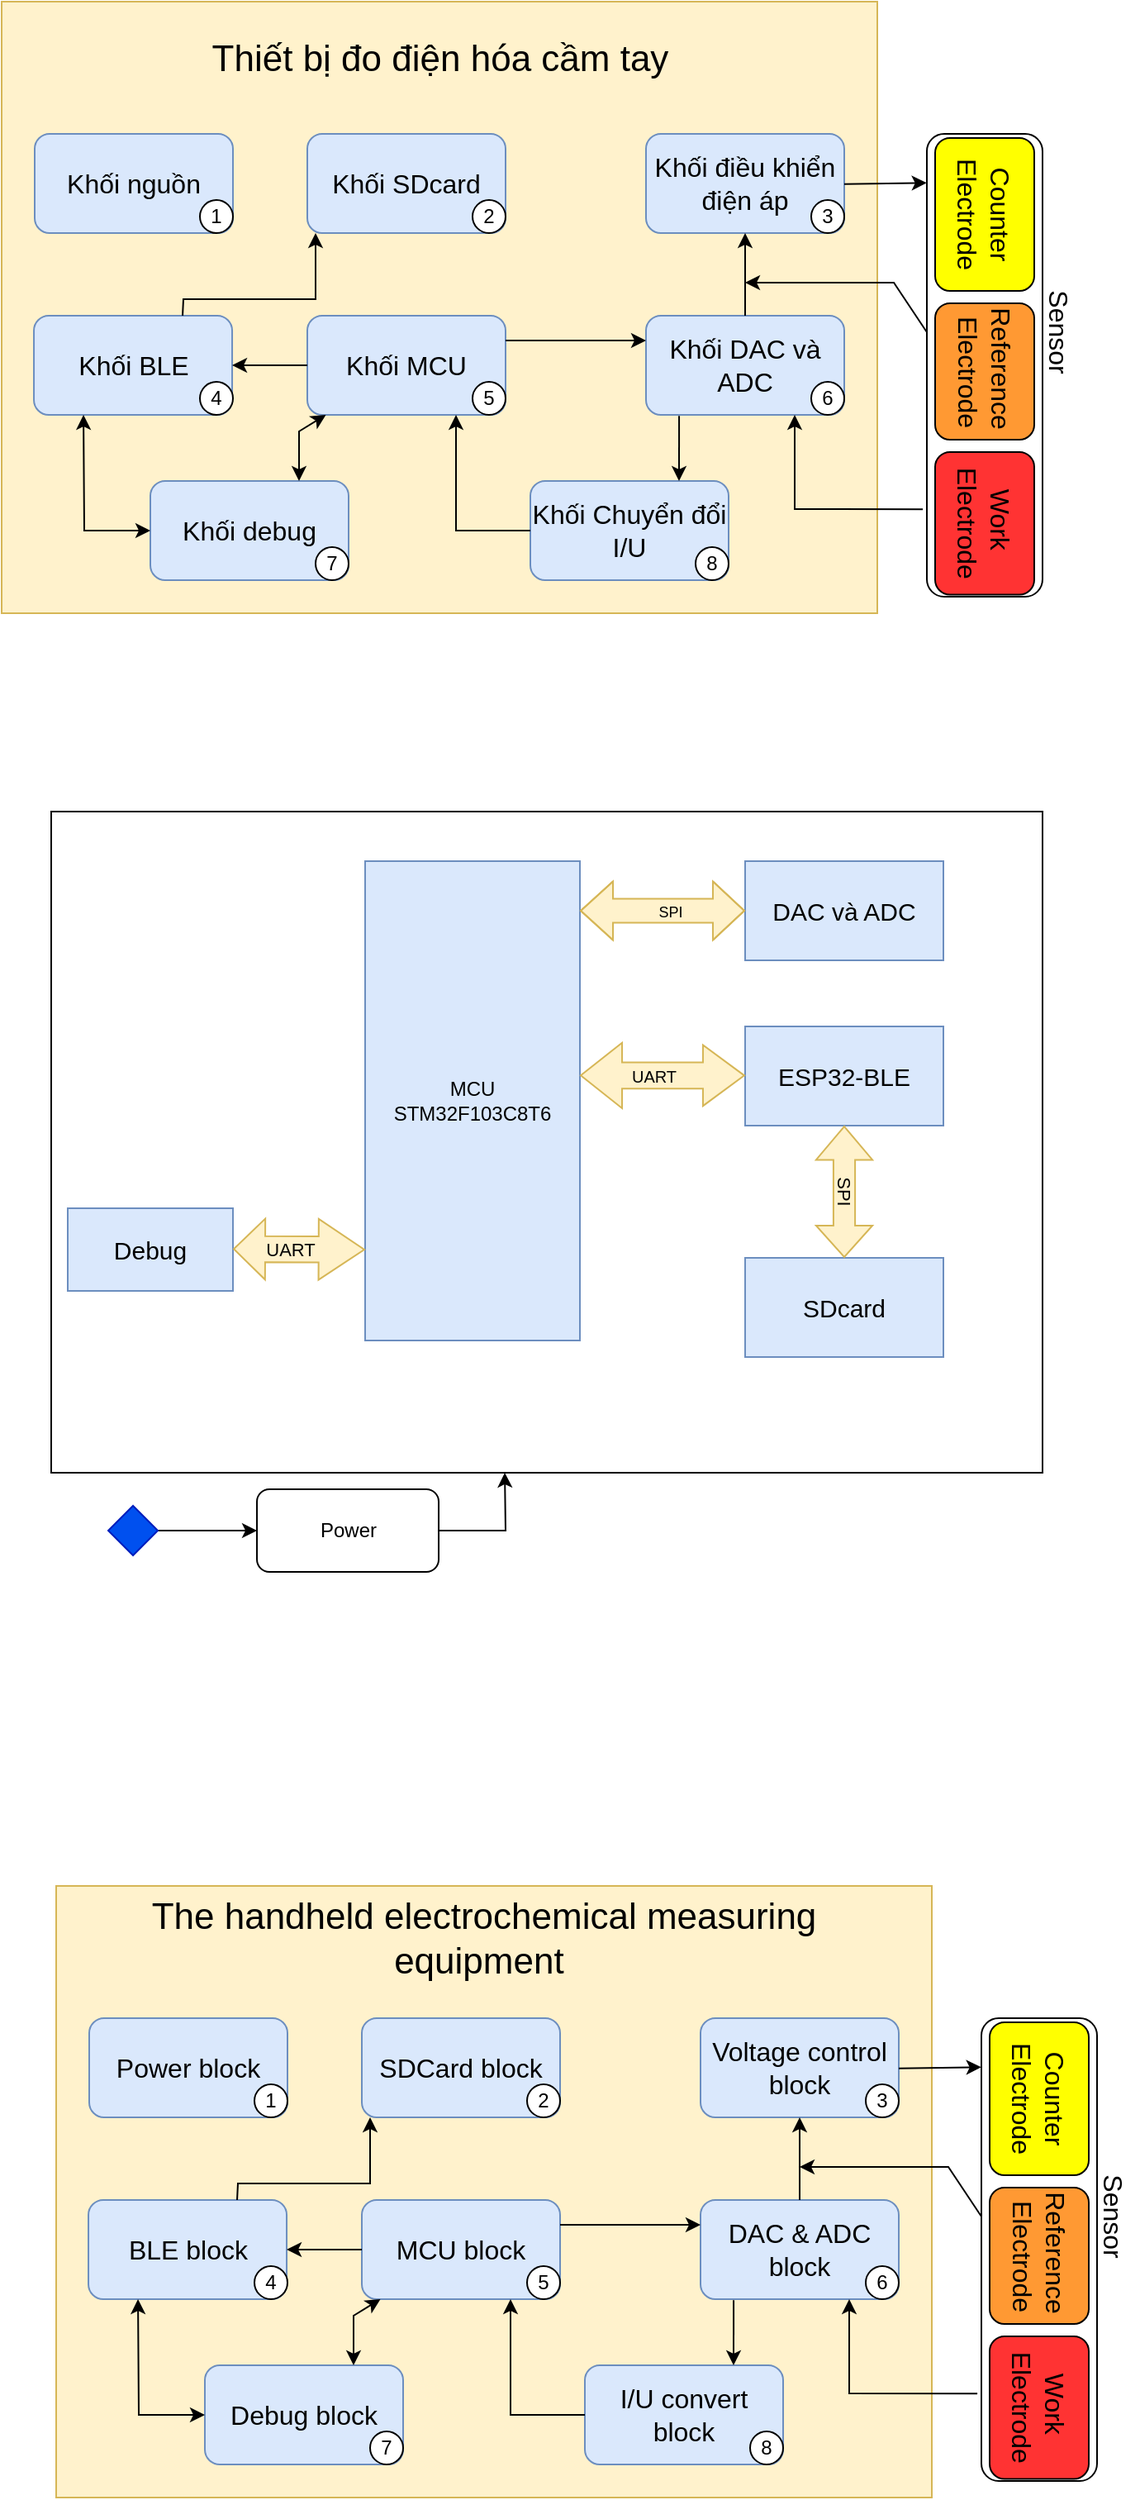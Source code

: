 <mxfile version="24.7.17">
  <diagram name="Trang-1" id="jlrSxRIfaFYinMx3E_z8">
    <mxGraphModel dx="1213" dy="627" grid="0" gridSize="10" guides="1" tooltips="1" connect="1" arrows="1" fold="1" page="1" pageScale="1" pageWidth="3300" pageHeight="4681" math="0" shadow="0">
      <root>
        <mxCell id="0" />
        <mxCell id="1" parent="0" />
        <mxCell id="ZDztYGWsGTLhu8t09ttq-1" value="" style="rounded=0;whiteSpace=wrap;html=1;fillColor=#fff2cc;strokeColor=#d6b656;" parent="1" vertex="1">
          <mxGeometry x="160" y="50" width="530" height="370" as="geometry" />
        </mxCell>
        <mxCell id="ZDztYGWsGTLhu8t09ttq-2" value="&lt;font style=&quot;font-size: 16px;&quot;&gt;Khối nguồn&lt;/font&gt;" style="rounded=1;whiteSpace=wrap;html=1;fillColor=#dae8fc;strokeColor=#6c8ebf;" parent="1" vertex="1">
          <mxGeometry x="180" y="130" width="120" height="60" as="geometry" />
        </mxCell>
        <mxCell id="ZDztYGWsGTLhu8t09ttq-5" value="&lt;font style=&quot;font-size: 16px;&quot;&gt;Khối BLE&lt;/font&gt;" style="rounded=1;whiteSpace=wrap;html=1;fillColor=#dae8fc;strokeColor=#6c8ebf;" parent="1" vertex="1">
          <mxGeometry x="179.52" y="240" width="120" height="60" as="geometry" />
        </mxCell>
        <mxCell id="ZDztYGWsGTLhu8t09ttq-6" value="&lt;font style=&quot;font-size: 16px;&quot;&gt;Khối SDcard&lt;/font&gt;" style="rounded=1;whiteSpace=wrap;html=1;fillColor=#dae8fc;strokeColor=#6c8ebf;" parent="1" vertex="1">
          <mxGeometry x="345" y="130" width="120" height="60" as="geometry" />
        </mxCell>
        <mxCell id="ZDztYGWsGTLhu8t09ttq-7" value="&lt;span style=&quot;font-size: 16px;&quot;&gt;Khối Chuyển đổi I/U&lt;/span&gt;" style="rounded=1;whiteSpace=wrap;html=1;fillColor=#dae8fc;strokeColor=#6c8ebf;" parent="1" vertex="1">
          <mxGeometry x="480" y="340" width="120" height="60" as="geometry" />
        </mxCell>
        <mxCell id="ZDztYGWsGTLhu8t09ttq-8" value="&lt;font style=&quot;font-size: 16px;&quot;&gt;Khối MCU&lt;/font&gt;" style="rounded=1;whiteSpace=wrap;html=1;fillColor=#dae8fc;strokeColor=#6c8ebf;" parent="1" vertex="1">
          <mxGeometry x="345" y="240" width="120" height="60" as="geometry" />
        </mxCell>
        <mxCell id="ZDztYGWsGTLhu8t09ttq-9" value="&lt;font style=&quot;font-size: 16px;&quot;&gt;Khối DAC và ADC&lt;/font&gt;" style="rounded=1;whiteSpace=wrap;html=1;fillColor=#dae8fc;strokeColor=#6c8ebf;" parent="1" vertex="1">
          <mxGeometry x="550" y="240" width="120" height="60" as="geometry" />
        </mxCell>
        <mxCell id="ZDztYGWsGTLhu8t09ttq-10" value="&lt;font style=&quot;font-size: 16px;&quot;&gt;Khối điều khiển điện áp&lt;/font&gt;" style="rounded=1;whiteSpace=wrap;html=1;fillColor=#dae8fc;strokeColor=#6c8ebf;" parent="1" vertex="1">
          <mxGeometry x="550" y="130" width="120" height="60" as="geometry" />
        </mxCell>
        <mxCell id="ZDztYGWsGTLhu8t09ttq-11" value="&lt;font style=&quot;font-size: 16px;&quot;&gt;Khối debug&lt;/font&gt;" style="rounded=1;whiteSpace=wrap;html=1;fillColor=#dae8fc;strokeColor=#6c8ebf;" parent="1" vertex="1">
          <mxGeometry x="250" y="340" width="120" height="60" as="geometry" />
        </mxCell>
        <mxCell id="ZDztYGWsGTLhu8t09ttq-13" value="1" style="ellipse;whiteSpace=wrap;html=1;aspect=fixed;" parent="1" vertex="1">
          <mxGeometry x="280" y="170" width="20" height="20" as="geometry" />
        </mxCell>
        <mxCell id="ZDztYGWsGTLhu8t09ttq-14" value="2" style="ellipse;whiteSpace=wrap;html=1;aspect=fixed;" parent="1" vertex="1">
          <mxGeometry x="445" y="170" width="20" height="20" as="geometry" />
        </mxCell>
        <mxCell id="ZDztYGWsGTLhu8t09ttq-15" value="3" style="ellipse;whiteSpace=wrap;html=1;aspect=fixed;" parent="1" vertex="1">
          <mxGeometry x="650" y="170" width="20" height="20" as="geometry" />
        </mxCell>
        <mxCell id="ZDztYGWsGTLhu8t09ttq-16" value="4" style="ellipse;whiteSpace=wrap;html=1;aspect=fixed;" parent="1" vertex="1">
          <mxGeometry x="280" y="280" width="20" height="20" as="geometry" />
        </mxCell>
        <mxCell id="ZDztYGWsGTLhu8t09ttq-17" value="5" style="ellipse;whiteSpace=wrap;html=1;aspect=fixed;" parent="1" vertex="1">
          <mxGeometry x="445" y="280" width="20" height="20" as="geometry" />
        </mxCell>
        <mxCell id="ZDztYGWsGTLhu8t09ttq-18" value="6" style="ellipse;whiteSpace=wrap;html=1;aspect=fixed;" parent="1" vertex="1">
          <mxGeometry x="650" y="280" width="20" height="20" as="geometry" />
        </mxCell>
        <mxCell id="ZDztYGWsGTLhu8t09ttq-19" value="7" style="ellipse;whiteSpace=wrap;html=1;aspect=fixed;" parent="1" vertex="1">
          <mxGeometry x="350" y="380" width="20" height="20" as="geometry" />
        </mxCell>
        <mxCell id="ZDztYGWsGTLhu8t09ttq-20" value="8" style="ellipse;whiteSpace=wrap;html=1;aspect=fixed;" parent="1" vertex="1">
          <mxGeometry x="580" y="380" width="20" height="20" as="geometry" />
        </mxCell>
        <mxCell id="ZDztYGWsGTLhu8t09ttq-23" value="&lt;font style=&quot;font-size: 22px;&quot;&gt;Thiết bị đo điện hóa cầm tay&lt;/font&gt;" style="text;html=1;align=center;verticalAlign=middle;whiteSpace=wrap;rounded=0;" parent="1" vertex="1">
          <mxGeometry x="268" y="70" width="315" height="30" as="geometry" />
        </mxCell>
        <mxCell id="ZDztYGWsGTLhu8t09ttq-24" value="" style="rounded=0;whiteSpace=wrap;html=1;" parent="1" vertex="1">
          <mxGeometry x="190" y="540" width="600" height="400" as="geometry" />
        </mxCell>
        <mxCell id="ZDztYGWsGTLhu8t09ttq-29" value="" style="edgeStyle=orthogonalEdgeStyle;rounded=0;orthogonalLoop=1;jettySize=auto;html=1;" parent="1" source="ZDztYGWsGTLhu8t09ttq-25" target="ZDztYGWsGTLhu8t09ttq-26" edge="1">
          <mxGeometry relative="1" as="geometry" />
        </mxCell>
        <mxCell id="ZDztYGWsGTLhu8t09ttq-25" value="" style="rhombus;whiteSpace=wrap;html=1;fillColor=#0050ef;fontColor=#ffffff;strokeColor=#001DBC;" parent="1" vertex="1">
          <mxGeometry x="224.52" y="960" width="30" height="30" as="geometry" />
        </mxCell>
        <mxCell id="ZDztYGWsGTLhu8t09ttq-30" style="edgeStyle=orthogonalEdgeStyle;rounded=0;orthogonalLoop=1;jettySize=auto;html=1;" parent="1" source="ZDztYGWsGTLhu8t09ttq-26" edge="1">
          <mxGeometry relative="1" as="geometry">
            <mxPoint x="464.52" y="940" as="targetPoint" />
          </mxGeometry>
        </mxCell>
        <mxCell id="ZDztYGWsGTLhu8t09ttq-26" value="Power" style="rounded=1;whiteSpace=wrap;html=1;" parent="1" vertex="1">
          <mxGeometry x="314.52" y="950" width="110" height="50" as="geometry" />
        </mxCell>
        <mxCell id="ZDztYGWsGTLhu8t09ttq-31" value="MCU&lt;br&gt;STM32F103C8T6" style="rounded=0;whiteSpace=wrap;html=1;fillColor=#dae8fc;strokeColor=#6c8ebf;" parent="1" vertex="1">
          <mxGeometry x="380" y="570" width="130" height="290" as="geometry" />
        </mxCell>
        <mxCell id="ZDztYGWsGTLhu8t09ttq-32" value="&lt;font style=&quot;font-size: 15px;&quot;&gt;DAC và ADC&lt;/font&gt;" style="rounded=0;whiteSpace=wrap;html=1;fillColor=#dae8fc;strokeColor=#6c8ebf;" parent="1" vertex="1">
          <mxGeometry x="610" y="570" width="120" height="60" as="geometry" />
        </mxCell>
        <mxCell id="ZDztYGWsGTLhu8t09ttq-33" value="" style="shape=flexArrow;endArrow=classic;startArrow=classic;html=1;rounded=0;entryX=0;entryY=0.5;entryDx=0;entryDy=0;width=14.483;startSize=6.172;fillColor=#fff2cc;strokeColor=#d6b656;" parent="1" target="ZDztYGWsGTLhu8t09ttq-32" edge="1">
          <mxGeometry width="100" height="100" relative="1" as="geometry">
            <mxPoint x="510" y="600" as="sourcePoint" />
            <mxPoint x="670" y="650" as="targetPoint" />
            <Array as="points">
              <mxPoint x="570" y="600" />
            </Array>
          </mxGeometry>
        </mxCell>
        <mxCell id="ZDztYGWsGTLhu8t09ttq-36" value="&lt;font style=&quot;font-size: 9px;&quot;&gt;SPI&lt;/font&gt;" style="text;html=1;align=center;verticalAlign=middle;whiteSpace=wrap;rounded=0;" parent="1" vertex="1">
          <mxGeometry x="550" y="595" width="30" height="10" as="geometry" />
        </mxCell>
        <mxCell id="ZDztYGWsGTLhu8t09ttq-40" value="&lt;span style=&quot;font-size: 15px;&quot;&gt;ESP32-BLE&lt;/span&gt;" style="rounded=0;whiteSpace=wrap;html=1;fillColor=#dae8fc;strokeColor=#6c8ebf;" parent="1" vertex="1">
          <mxGeometry x="610" y="670" width="120" height="60" as="geometry" />
        </mxCell>
        <mxCell id="ZDztYGWsGTLhu8t09ttq-41" value="" style="shape=flexArrow;endArrow=classic;startArrow=classic;html=1;rounded=0;exitX=1;exitY=0;exitDx=0;exitDy=0;entryX=0;entryY=0.5;entryDx=0;entryDy=0;startWidth=22.759;startSize=8.007;width=15.862;endSize=8.007;fillColor=#fff2cc;strokeColor=#d6b656;" parent="1" edge="1">
          <mxGeometry width="100" height="100" relative="1" as="geometry">
            <mxPoint x="510" y="699.66" as="sourcePoint" />
            <mxPoint x="610" y="699.66" as="targetPoint" />
            <Array as="points" />
          </mxGeometry>
        </mxCell>
        <mxCell id="ZDztYGWsGTLhu8t09ttq-43" value="&lt;font style=&quot;font-size: 10px;&quot;&gt;UART&lt;/font&gt;" style="text;html=1;align=center;verticalAlign=middle;whiteSpace=wrap;rounded=0;" parent="1" vertex="1">
          <mxGeometry x="540" y="695" width="30" height="10" as="geometry" />
        </mxCell>
        <mxCell id="ZDztYGWsGTLhu8t09ttq-44" value="&lt;span style=&quot;font-size: 15px;&quot;&gt;SDcard&lt;/span&gt;" style="rounded=0;whiteSpace=wrap;html=1;fillColor=#dae8fc;strokeColor=#6c8ebf;" parent="1" vertex="1">
          <mxGeometry x="610" y="810" width="120" height="60" as="geometry" />
        </mxCell>
        <mxCell id="ZDztYGWsGTLhu8t09ttq-45" value="" style="shape=flexArrow;endArrow=classic;startArrow=classic;html=1;rounded=0;exitX=0.5;exitY=1;exitDx=0;exitDy=0;entryX=0.5;entryY=0;entryDx=0;entryDy=0;width=13.103;startSize=6.407;fillColor=#fff2cc;strokeColor=#d6b656;" parent="1" source="ZDztYGWsGTLhu8t09ttq-40" target="ZDztYGWsGTLhu8t09ttq-44" edge="1">
          <mxGeometry width="100" height="100" relative="1" as="geometry">
            <mxPoint x="640" y="740" as="sourcePoint" />
            <mxPoint x="790" y="810.42" as="targetPoint" />
            <Array as="points" />
          </mxGeometry>
        </mxCell>
        <mxCell id="ZDztYGWsGTLhu8t09ttq-46" value="&lt;font style=&quot;font-size: 11px;&quot;&gt;SPI&lt;/font&gt;" style="text;html=1;align=center;verticalAlign=middle;whiteSpace=wrap;rounded=0;rotation=90;" parent="1" vertex="1">
          <mxGeometry x="655" y="760" width="30" height="20" as="geometry" />
        </mxCell>
        <mxCell id="ZDztYGWsGTLhu8t09ttq-50" value="&lt;span style=&quot;font-size: 15px;&quot;&gt;Debug&lt;/span&gt;" style="rounded=0;whiteSpace=wrap;html=1;fillColor=#dae8fc;strokeColor=#6c8ebf;" parent="1" vertex="1">
          <mxGeometry x="200" y="780" width="100" height="50" as="geometry" />
        </mxCell>
        <mxCell id="ZDztYGWsGTLhu8t09ttq-51" value="" style="shape=flexArrow;endArrow=classic;startArrow=classic;html=1;rounded=0;exitX=1;exitY=0;exitDx=0;exitDy=0;fillColor=#fff2cc;strokeColor=#d6b656;width=15.833;endSize=8.883;" parent="1" edge="1">
          <mxGeometry width="100" height="100" relative="1" as="geometry">
            <mxPoint x="300" y="804.66" as="sourcePoint" />
            <mxPoint x="380" y="805" as="targetPoint" />
            <Array as="points" />
          </mxGeometry>
        </mxCell>
        <mxCell id="ZDztYGWsGTLhu8t09ttq-52" value="&lt;font style=&quot;font-size: 11px;&quot;&gt;UART&lt;/font&gt;" style="text;html=1;align=center;verticalAlign=middle;whiteSpace=wrap;rounded=0;" parent="1" vertex="1">
          <mxGeometry x="320" y="800" width="30" height="10" as="geometry" />
        </mxCell>
        <mxCell id="6nDJosW_igDot7eLoXVJ-1" value="" style="rounded=1;whiteSpace=wrap;html=1;rotation=90;" parent="1" vertex="1">
          <mxGeometry x="615" y="235" width="280" height="70" as="geometry" />
        </mxCell>
        <mxCell id="6nDJosW_igDot7eLoXVJ-2" value="&lt;font style=&quot;font-size: 16px;&quot;&gt;Sensor&lt;/font&gt;" style="text;html=1;align=center;verticalAlign=middle;whiteSpace=wrap;rounded=0;rotation=90;" parent="1" vertex="1">
          <mxGeometry x="770" y="235" width="60" height="30" as="geometry" />
        </mxCell>
        <mxCell id="6nDJosW_igDot7eLoXVJ-3" value="" style="endArrow=classic;html=1;rounded=0;entryX=1;entryY=0.5;entryDx=0;entryDy=0;exitX=0;exitY=0.5;exitDx=0;exitDy=0;" parent="1" source="ZDztYGWsGTLhu8t09ttq-8" target="ZDztYGWsGTLhu8t09ttq-5" edge="1">
          <mxGeometry width="50" height="50" relative="1" as="geometry">
            <mxPoint x="400" y="240" as="sourcePoint" />
            <mxPoint x="450" y="190" as="targetPoint" />
          </mxGeometry>
        </mxCell>
        <mxCell id="6nDJosW_igDot7eLoXVJ-4" value="" style="endArrow=classic;html=1;rounded=0;exitX=0.75;exitY=0;exitDx=0;exitDy=0;entryX=0;entryY=1;entryDx=0;entryDy=0;" parent="1" source="ZDztYGWsGTLhu8t09ttq-5" edge="1">
          <mxGeometry width="50" height="50" relative="1" as="geometry">
            <mxPoint x="304.52" y="240" as="sourcePoint" />
            <mxPoint x="350" y="190" as="targetPoint" />
            <Array as="points">
              <mxPoint x="270" y="230" />
              <mxPoint x="350" y="230" />
            </Array>
          </mxGeometry>
        </mxCell>
        <mxCell id="6nDJosW_igDot7eLoXVJ-5" value="" style="endArrow=classic;html=1;rounded=0;exitX=1;exitY=0.25;exitDx=0;exitDy=0;entryX=0;entryY=0.25;entryDx=0;entryDy=0;" parent="1" source="ZDztYGWsGTLhu8t09ttq-8" target="ZDztYGWsGTLhu8t09ttq-9" edge="1">
          <mxGeometry width="50" height="50" relative="1" as="geometry">
            <mxPoint x="510" y="260" as="sourcePoint" />
            <mxPoint x="560" y="210" as="targetPoint" />
          </mxGeometry>
        </mxCell>
        <mxCell id="6nDJosW_igDot7eLoXVJ-6" value="" style="endArrow=classic;html=1;rounded=0;entryX=0.5;entryY=1;entryDx=0;entryDy=0;exitX=0.5;exitY=0;exitDx=0;exitDy=0;" parent="1" source="ZDztYGWsGTLhu8t09ttq-9" target="ZDztYGWsGTLhu8t09ttq-10" edge="1">
          <mxGeometry width="50" height="50" relative="1" as="geometry">
            <mxPoint x="510" y="260" as="sourcePoint" />
            <mxPoint x="560" y="210" as="targetPoint" />
          </mxGeometry>
        </mxCell>
        <mxCell id="6nDJosW_igDot7eLoXVJ-7" value="" style="rounded=1;whiteSpace=wrap;html=1;rotation=90;fillColor=#FFFF00;" parent="1" vertex="1">
          <mxGeometry x="708.75" y="148.75" width="92.5" height="60" as="geometry" />
        </mxCell>
        <mxCell id="6nDJosW_igDot7eLoXVJ-8" value="" style="rounded=1;whiteSpace=wrap;html=1;rotation=90;fillColor=#FF9933;" parent="1" vertex="1">
          <mxGeometry x="713.75" y="243.75" width="82.5" height="60" as="geometry" />
        </mxCell>
        <mxCell id="6nDJosW_igDot7eLoXVJ-9" value="" style="rounded=1;whiteSpace=wrap;html=1;rotation=90;fillColor=#FF3333;" parent="1" vertex="1">
          <mxGeometry x="711.87" y="335.63" width="86.25" height="60" as="geometry" />
        </mxCell>
        <mxCell id="6nDJosW_igDot7eLoXVJ-10" value="&lt;font style=&quot;font-size: 16px;&quot;&gt;Counter Electrode&lt;/font&gt;" style="text;html=1;align=center;verticalAlign=middle;whiteSpace=wrap;rounded=0;rotation=90;" parent="1" vertex="1">
          <mxGeometry x="721.24" y="163.75" width="67.5" height="30" as="geometry" />
        </mxCell>
        <mxCell id="6nDJosW_igDot7eLoXVJ-11" value="&lt;span style=&quot;font-size: 16px;&quot;&gt;Reference&amp;nbsp;&lt;/span&gt;&lt;div&gt;&lt;span style=&quot;font-size: 16px;&quot;&gt;Electrode&lt;/span&gt;&lt;/div&gt;" style="text;html=1;align=center;verticalAlign=middle;whiteSpace=wrap;rounded=0;rotation=90;" parent="1" vertex="1">
          <mxGeometry x="717.74" y="258.75" width="74.53" height="30" as="geometry" />
        </mxCell>
        <mxCell id="6nDJosW_igDot7eLoXVJ-12" value="&lt;span style=&quot;font-size: 16px;&quot;&gt;Work&amp;nbsp;&lt;/span&gt;&lt;div&gt;&lt;span style=&quot;font-size: 16px;&quot;&gt;Electrode&lt;/span&gt;&lt;/div&gt;" style="text;html=1;align=center;verticalAlign=middle;whiteSpace=wrap;rounded=0;rotation=90;" parent="1" vertex="1">
          <mxGeometry x="721.25" y="350.63" width="67.5" height="30" as="geometry" />
        </mxCell>
        <mxCell id="6nDJosW_igDot7eLoXVJ-13" value="" style="endArrow=classic;html=1;rounded=0;entryX=0.123;entryY=1.002;entryDx=0;entryDy=0;entryPerimeter=0;exitX=1;exitY=0.5;exitDx=0;exitDy=0;" parent="1" edge="1">
          <mxGeometry width="50" height="50" relative="1" as="geometry">
            <mxPoint x="670" y="160.37" as="sourcePoint" />
            <mxPoint x="719.86" y="159.62" as="targetPoint" />
          </mxGeometry>
        </mxCell>
        <mxCell id="6nDJosW_igDot7eLoXVJ-14" value="" style="endArrow=classic;html=1;rounded=0;" parent="1" edge="1">
          <mxGeometry width="50" height="50" relative="1" as="geometry">
            <mxPoint x="720" y="250" as="sourcePoint" />
            <mxPoint x="610" y="220" as="targetPoint" />
            <Array as="points">
              <mxPoint x="700" y="220" />
            </Array>
          </mxGeometry>
        </mxCell>
        <mxCell id="6nDJosW_igDot7eLoXVJ-15" value="" style="endArrow=classic;html=1;rounded=0;entryX=0.75;entryY=1;entryDx=0;entryDy=0;exitX=0.811;exitY=1.035;exitDx=0;exitDy=0;exitPerimeter=0;" parent="1" source="6nDJosW_igDot7eLoXVJ-1" target="ZDztYGWsGTLhu8t09ttq-9" edge="1">
          <mxGeometry width="50" height="50" relative="1" as="geometry">
            <mxPoint x="500" y="270" as="sourcePoint" />
            <mxPoint x="550" y="220" as="targetPoint" />
            <Array as="points">
              <mxPoint x="640" y="357" />
            </Array>
          </mxGeometry>
        </mxCell>
        <mxCell id="6nDJosW_igDot7eLoXVJ-16" value="" style="endArrow=classic;html=1;rounded=0;entryX=0.75;entryY=0;entryDx=0;entryDy=0;exitX=0.167;exitY=1.011;exitDx=0;exitDy=0;exitPerimeter=0;" parent="1" source="ZDztYGWsGTLhu8t09ttq-9" target="ZDztYGWsGTLhu8t09ttq-7" edge="1">
          <mxGeometry width="50" height="50" relative="1" as="geometry">
            <mxPoint x="490" y="260" as="sourcePoint" />
            <mxPoint x="550" y="220" as="targetPoint" />
          </mxGeometry>
        </mxCell>
        <mxCell id="6nDJosW_igDot7eLoXVJ-17" value="" style="endArrow=classic;html=1;rounded=0;exitX=0;exitY=0.5;exitDx=0;exitDy=0;entryX=0.75;entryY=1;entryDx=0;entryDy=0;" parent="1" source="ZDztYGWsGTLhu8t09ttq-7" target="ZDztYGWsGTLhu8t09ttq-8" edge="1">
          <mxGeometry width="50" height="50" relative="1" as="geometry">
            <mxPoint x="400" y="300" as="sourcePoint" />
            <mxPoint x="450" y="250" as="targetPoint" />
            <Array as="points">
              <mxPoint x="435" y="370" />
            </Array>
          </mxGeometry>
        </mxCell>
        <mxCell id="6nDJosW_igDot7eLoXVJ-21" value="" style="endArrow=classic;startArrow=classic;html=1;rounded=0;exitX=0.75;exitY=0;exitDx=0;exitDy=0;" parent="1" source="ZDztYGWsGTLhu8t09ttq-11" target="ZDztYGWsGTLhu8t09ttq-8" edge="1">
          <mxGeometry width="50" height="50" relative="1" as="geometry">
            <mxPoint x="400" y="300" as="sourcePoint" />
            <mxPoint x="450" y="250" as="targetPoint" />
            <Array as="points">
              <mxPoint x="340" y="310" />
            </Array>
          </mxGeometry>
        </mxCell>
        <mxCell id="6nDJosW_igDot7eLoXVJ-23" value="" style="endArrow=classic;startArrow=classic;html=1;rounded=0;exitX=0;exitY=0.5;exitDx=0;exitDy=0;entryX=0.25;entryY=1;entryDx=0;entryDy=0;" parent="1" source="ZDztYGWsGTLhu8t09ttq-11" target="ZDztYGWsGTLhu8t09ttq-5" edge="1">
          <mxGeometry width="50" height="50" relative="1" as="geometry">
            <mxPoint x="400" y="300" as="sourcePoint" />
            <mxPoint x="450" y="250" as="targetPoint" />
            <Array as="points">
              <mxPoint x="210" y="370" />
            </Array>
          </mxGeometry>
        </mxCell>
        <mxCell id="XvAzi91VfYr75YaFbCXh-1" value="" style="rounded=0;whiteSpace=wrap;html=1;fillColor=#fff2cc;strokeColor=#d6b656;" vertex="1" parent="1">
          <mxGeometry x="193" y="1190" width="530" height="370" as="geometry" />
        </mxCell>
        <mxCell id="XvAzi91VfYr75YaFbCXh-2" value="&lt;font style=&quot;font-size: 16px;&quot;&gt;Power block&lt;/font&gt;" style="rounded=1;whiteSpace=wrap;html=1;fillColor=#dae8fc;strokeColor=#6c8ebf;" vertex="1" parent="1">
          <mxGeometry x="213" y="1270" width="120" height="60" as="geometry" />
        </mxCell>
        <mxCell id="XvAzi91VfYr75YaFbCXh-3" value="&lt;font style=&quot;font-size: 16px;&quot;&gt;BLE block&lt;/font&gt;" style="rounded=1;whiteSpace=wrap;html=1;fillColor=#dae8fc;strokeColor=#6c8ebf;" vertex="1" parent="1">
          <mxGeometry x="212.52" y="1380" width="120" height="60" as="geometry" />
        </mxCell>
        <mxCell id="XvAzi91VfYr75YaFbCXh-4" value="&lt;font style=&quot;font-size: 16px;&quot;&gt;SDCard block&lt;/font&gt;" style="rounded=1;whiteSpace=wrap;html=1;fillColor=#dae8fc;strokeColor=#6c8ebf;" vertex="1" parent="1">
          <mxGeometry x="378" y="1270" width="120" height="60" as="geometry" />
        </mxCell>
        <mxCell id="XvAzi91VfYr75YaFbCXh-5" value="&lt;span style=&quot;font-size: 16px;&quot;&gt;I/U convert block&lt;/span&gt;" style="rounded=1;whiteSpace=wrap;html=1;fillColor=#dae8fc;strokeColor=#6c8ebf;" vertex="1" parent="1">
          <mxGeometry x="513" y="1480" width="120" height="60" as="geometry" />
        </mxCell>
        <mxCell id="XvAzi91VfYr75YaFbCXh-6" value="&lt;font style=&quot;font-size: 16px;&quot;&gt;MCU block&lt;/font&gt;" style="rounded=1;whiteSpace=wrap;html=1;fillColor=#dae8fc;strokeColor=#6c8ebf;" vertex="1" parent="1">
          <mxGeometry x="378" y="1380" width="120" height="60" as="geometry" />
        </mxCell>
        <mxCell id="XvAzi91VfYr75YaFbCXh-7" value="&lt;font style=&quot;font-size: 16px;&quot;&gt;DAC &amp;amp; ADC block&lt;/font&gt;" style="rounded=1;whiteSpace=wrap;html=1;fillColor=#dae8fc;strokeColor=#6c8ebf;" vertex="1" parent="1">
          <mxGeometry x="583" y="1380" width="120" height="60" as="geometry" />
        </mxCell>
        <mxCell id="XvAzi91VfYr75YaFbCXh-8" value="&lt;font style=&quot;font-size: 16px;&quot;&gt;Voltage control block&lt;/font&gt;" style="rounded=1;whiteSpace=wrap;html=1;fillColor=#dae8fc;strokeColor=#6c8ebf;" vertex="1" parent="1">
          <mxGeometry x="583" y="1270" width="120" height="60" as="geometry" />
        </mxCell>
        <mxCell id="XvAzi91VfYr75YaFbCXh-9" value="&lt;font style=&quot;font-size: 16px;&quot;&gt;Debug block&lt;/font&gt;" style="rounded=1;whiteSpace=wrap;html=1;fillColor=#dae8fc;strokeColor=#6c8ebf;" vertex="1" parent="1">
          <mxGeometry x="283" y="1480" width="120" height="60" as="geometry" />
        </mxCell>
        <mxCell id="XvAzi91VfYr75YaFbCXh-10" value="1" style="ellipse;whiteSpace=wrap;html=1;aspect=fixed;" vertex="1" parent="1">
          <mxGeometry x="313" y="1310" width="20" height="20" as="geometry" />
        </mxCell>
        <mxCell id="XvAzi91VfYr75YaFbCXh-11" value="2" style="ellipse;whiteSpace=wrap;html=1;aspect=fixed;" vertex="1" parent="1">
          <mxGeometry x="478" y="1310" width="20" height="20" as="geometry" />
        </mxCell>
        <mxCell id="XvAzi91VfYr75YaFbCXh-12" value="3" style="ellipse;whiteSpace=wrap;html=1;aspect=fixed;" vertex="1" parent="1">
          <mxGeometry x="683" y="1310" width="20" height="20" as="geometry" />
        </mxCell>
        <mxCell id="XvAzi91VfYr75YaFbCXh-13" value="4" style="ellipse;whiteSpace=wrap;html=1;aspect=fixed;" vertex="1" parent="1">
          <mxGeometry x="313" y="1420" width="20" height="20" as="geometry" />
        </mxCell>
        <mxCell id="XvAzi91VfYr75YaFbCXh-14" value="5" style="ellipse;whiteSpace=wrap;html=1;aspect=fixed;" vertex="1" parent="1">
          <mxGeometry x="478" y="1420" width="20" height="20" as="geometry" />
        </mxCell>
        <mxCell id="XvAzi91VfYr75YaFbCXh-15" value="6" style="ellipse;whiteSpace=wrap;html=1;aspect=fixed;" vertex="1" parent="1">
          <mxGeometry x="683" y="1420" width="20" height="20" as="geometry" />
        </mxCell>
        <mxCell id="XvAzi91VfYr75YaFbCXh-16" value="7" style="ellipse;whiteSpace=wrap;html=1;aspect=fixed;" vertex="1" parent="1">
          <mxGeometry x="383" y="1520" width="20" height="20" as="geometry" />
        </mxCell>
        <mxCell id="XvAzi91VfYr75YaFbCXh-17" value="8" style="ellipse;whiteSpace=wrap;html=1;aspect=fixed;" vertex="1" parent="1">
          <mxGeometry x="613" y="1520" width="20" height="20" as="geometry" />
        </mxCell>
        <mxCell id="XvAzi91VfYr75YaFbCXh-18" value="&lt;font face=&quot;Helvetica&quot; style=&quot;font-size: 22px;&quot;&gt;The handheld electrochemical measuring equipment&amp;nbsp;&lt;/font&gt;" style="text;html=1;align=center;verticalAlign=middle;whiteSpace=wrap;rounded=0;" vertex="1" parent="1">
          <mxGeometry x="220" y="1203" width="464" height="37" as="geometry" />
        </mxCell>
        <mxCell id="XvAzi91VfYr75YaFbCXh-19" value="" style="rounded=1;whiteSpace=wrap;html=1;rotation=90;" vertex="1" parent="1">
          <mxGeometry x="648" y="1375" width="280" height="70" as="geometry" />
        </mxCell>
        <mxCell id="XvAzi91VfYr75YaFbCXh-20" value="&lt;font style=&quot;font-size: 16px;&quot;&gt;Sensor&lt;/font&gt;" style="text;html=1;align=center;verticalAlign=middle;whiteSpace=wrap;rounded=0;rotation=90;" vertex="1" parent="1">
          <mxGeometry x="803" y="1375" width="60" height="30" as="geometry" />
        </mxCell>
        <mxCell id="XvAzi91VfYr75YaFbCXh-21" value="" style="endArrow=classic;html=1;rounded=0;entryX=1;entryY=0.5;entryDx=0;entryDy=0;exitX=0;exitY=0.5;exitDx=0;exitDy=0;" edge="1" parent="1" source="XvAzi91VfYr75YaFbCXh-6" target="XvAzi91VfYr75YaFbCXh-3">
          <mxGeometry width="50" height="50" relative="1" as="geometry">
            <mxPoint x="433" y="1380" as="sourcePoint" />
            <mxPoint x="483" y="1330" as="targetPoint" />
          </mxGeometry>
        </mxCell>
        <mxCell id="XvAzi91VfYr75YaFbCXh-22" value="" style="endArrow=classic;html=1;rounded=0;exitX=0.75;exitY=0;exitDx=0;exitDy=0;entryX=0;entryY=1;entryDx=0;entryDy=0;" edge="1" parent="1" source="XvAzi91VfYr75YaFbCXh-3">
          <mxGeometry width="50" height="50" relative="1" as="geometry">
            <mxPoint x="337.52" y="1380" as="sourcePoint" />
            <mxPoint x="383" y="1330" as="targetPoint" />
            <Array as="points">
              <mxPoint x="303" y="1370" />
              <mxPoint x="383" y="1370" />
            </Array>
          </mxGeometry>
        </mxCell>
        <mxCell id="XvAzi91VfYr75YaFbCXh-23" value="" style="endArrow=classic;html=1;rounded=0;exitX=1;exitY=0.25;exitDx=0;exitDy=0;entryX=0;entryY=0.25;entryDx=0;entryDy=0;" edge="1" parent="1" source="XvAzi91VfYr75YaFbCXh-6" target="XvAzi91VfYr75YaFbCXh-7">
          <mxGeometry width="50" height="50" relative="1" as="geometry">
            <mxPoint x="543" y="1400" as="sourcePoint" />
            <mxPoint x="593" y="1350" as="targetPoint" />
          </mxGeometry>
        </mxCell>
        <mxCell id="XvAzi91VfYr75YaFbCXh-24" value="" style="endArrow=classic;html=1;rounded=0;entryX=0.5;entryY=1;entryDx=0;entryDy=0;exitX=0.5;exitY=0;exitDx=0;exitDy=0;" edge="1" parent="1" source="XvAzi91VfYr75YaFbCXh-7" target="XvAzi91VfYr75YaFbCXh-8">
          <mxGeometry width="50" height="50" relative="1" as="geometry">
            <mxPoint x="543" y="1400" as="sourcePoint" />
            <mxPoint x="593" y="1350" as="targetPoint" />
          </mxGeometry>
        </mxCell>
        <mxCell id="XvAzi91VfYr75YaFbCXh-25" value="" style="rounded=1;whiteSpace=wrap;html=1;rotation=90;fillColor=#FFFF00;" vertex="1" parent="1">
          <mxGeometry x="741.75" y="1288.75" width="92.5" height="60" as="geometry" />
        </mxCell>
        <mxCell id="XvAzi91VfYr75YaFbCXh-26" value="" style="rounded=1;whiteSpace=wrap;html=1;rotation=90;fillColor=#FF9933;" vertex="1" parent="1">
          <mxGeometry x="746.75" y="1383.75" width="82.5" height="60" as="geometry" />
        </mxCell>
        <mxCell id="XvAzi91VfYr75YaFbCXh-27" value="" style="rounded=1;whiteSpace=wrap;html=1;rotation=90;fillColor=#FF3333;" vertex="1" parent="1">
          <mxGeometry x="744.87" y="1475.63" width="86.25" height="60" as="geometry" />
        </mxCell>
        <mxCell id="XvAzi91VfYr75YaFbCXh-28" value="&lt;font style=&quot;font-size: 16px;&quot;&gt;Counter Electrode&lt;/font&gt;" style="text;html=1;align=center;verticalAlign=middle;whiteSpace=wrap;rounded=0;rotation=90;" vertex="1" parent="1">
          <mxGeometry x="754.24" y="1303.75" width="67.5" height="30" as="geometry" />
        </mxCell>
        <mxCell id="XvAzi91VfYr75YaFbCXh-29" value="&lt;span style=&quot;font-size: 16px;&quot;&gt;Reference&amp;nbsp;&lt;/span&gt;&lt;div&gt;&lt;span style=&quot;font-size: 16px;&quot;&gt;Electrode&lt;/span&gt;&lt;/div&gt;" style="text;html=1;align=center;verticalAlign=middle;whiteSpace=wrap;rounded=0;rotation=90;" vertex="1" parent="1">
          <mxGeometry x="750.74" y="1398.75" width="74.53" height="30" as="geometry" />
        </mxCell>
        <mxCell id="XvAzi91VfYr75YaFbCXh-30" value="&lt;span style=&quot;font-size: 16px;&quot;&gt;Work&amp;nbsp;&lt;/span&gt;&lt;div&gt;&lt;span style=&quot;font-size: 16px;&quot;&gt;Electrode&lt;/span&gt;&lt;/div&gt;" style="text;html=1;align=center;verticalAlign=middle;whiteSpace=wrap;rounded=0;rotation=90;" vertex="1" parent="1">
          <mxGeometry x="754.25" y="1490.63" width="67.5" height="30" as="geometry" />
        </mxCell>
        <mxCell id="XvAzi91VfYr75YaFbCXh-31" value="" style="endArrow=classic;html=1;rounded=0;entryX=0.123;entryY=1.002;entryDx=0;entryDy=0;entryPerimeter=0;exitX=1;exitY=0.5;exitDx=0;exitDy=0;" edge="1" parent="1">
          <mxGeometry width="50" height="50" relative="1" as="geometry">
            <mxPoint x="703" y="1300.37" as="sourcePoint" />
            <mxPoint x="752.86" y="1299.62" as="targetPoint" />
          </mxGeometry>
        </mxCell>
        <mxCell id="XvAzi91VfYr75YaFbCXh-32" value="" style="endArrow=classic;html=1;rounded=0;" edge="1" parent="1">
          <mxGeometry width="50" height="50" relative="1" as="geometry">
            <mxPoint x="753" y="1390" as="sourcePoint" />
            <mxPoint x="643" y="1360" as="targetPoint" />
            <Array as="points">
              <mxPoint x="733" y="1360" />
            </Array>
          </mxGeometry>
        </mxCell>
        <mxCell id="XvAzi91VfYr75YaFbCXh-33" value="" style="endArrow=classic;html=1;rounded=0;entryX=0.75;entryY=1;entryDx=0;entryDy=0;exitX=0.811;exitY=1.035;exitDx=0;exitDy=0;exitPerimeter=0;" edge="1" parent="1" source="XvAzi91VfYr75YaFbCXh-19" target="XvAzi91VfYr75YaFbCXh-7">
          <mxGeometry width="50" height="50" relative="1" as="geometry">
            <mxPoint x="533" y="1410" as="sourcePoint" />
            <mxPoint x="583" y="1360" as="targetPoint" />
            <Array as="points">
              <mxPoint x="673" y="1497" />
            </Array>
          </mxGeometry>
        </mxCell>
        <mxCell id="XvAzi91VfYr75YaFbCXh-34" value="" style="endArrow=classic;html=1;rounded=0;entryX=0.75;entryY=0;entryDx=0;entryDy=0;exitX=0.167;exitY=1.011;exitDx=0;exitDy=0;exitPerimeter=0;" edge="1" parent="1" source="XvAzi91VfYr75YaFbCXh-7" target="XvAzi91VfYr75YaFbCXh-5">
          <mxGeometry width="50" height="50" relative="1" as="geometry">
            <mxPoint x="523" y="1400" as="sourcePoint" />
            <mxPoint x="583" y="1360" as="targetPoint" />
          </mxGeometry>
        </mxCell>
        <mxCell id="XvAzi91VfYr75YaFbCXh-35" value="" style="endArrow=classic;html=1;rounded=0;exitX=0;exitY=0.5;exitDx=0;exitDy=0;entryX=0.75;entryY=1;entryDx=0;entryDy=0;" edge="1" parent="1" source="XvAzi91VfYr75YaFbCXh-5" target="XvAzi91VfYr75YaFbCXh-6">
          <mxGeometry width="50" height="50" relative="1" as="geometry">
            <mxPoint x="433" y="1440" as="sourcePoint" />
            <mxPoint x="483" y="1390" as="targetPoint" />
            <Array as="points">
              <mxPoint x="468" y="1510" />
            </Array>
          </mxGeometry>
        </mxCell>
        <mxCell id="XvAzi91VfYr75YaFbCXh-36" value="" style="endArrow=classic;startArrow=classic;html=1;rounded=0;exitX=0.75;exitY=0;exitDx=0;exitDy=0;" edge="1" parent="1" source="XvAzi91VfYr75YaFbCXh-9" target="XvAzi91VfYr75YaFbCXh-6">
          <mxGeometry width="50" height="50" relative="1" as="geometry">
            <mxPoint x="433" y="1440" as="sourcePoint" />
            <mxPoint x="483" y="1390" as="targetPoint" />
            <Array as="points">
              <mxPoint x="373" y="1450" />
            </Array>
          </mxGeometry>
        </mxCell>
        <mxCell id="XvAzi91VfYr75YaFbCXh-37" value="" style="endArrow=classic;startArrow=classic;html=1;rounded=0;exitX=0;exitY=0.5;exitDx=0;exitDy=0;entryX=0.25;entryY=1;entryDx=0;entryDy=0;" edge="1" parent="1" source="XvAzi91VfYr75YaFbCXh-9" target="XvAzi91VfYr75YaFbCXh-3">
          <mxGeometry width="50" height="50" relative="1" as="geometry">
            <mxPoint x="433" y="1440" as="sourcePoint" />
            <mxPoint x="483" y="1390" as="targetPoint" />
            <Array as="points">
              <mxPoint x="243" y="1510" />
            </Array>
          </mxGeometry>
        </mxCell>
      </root>
    </mxGraphModel>
  </diagram>
</mxfile>
